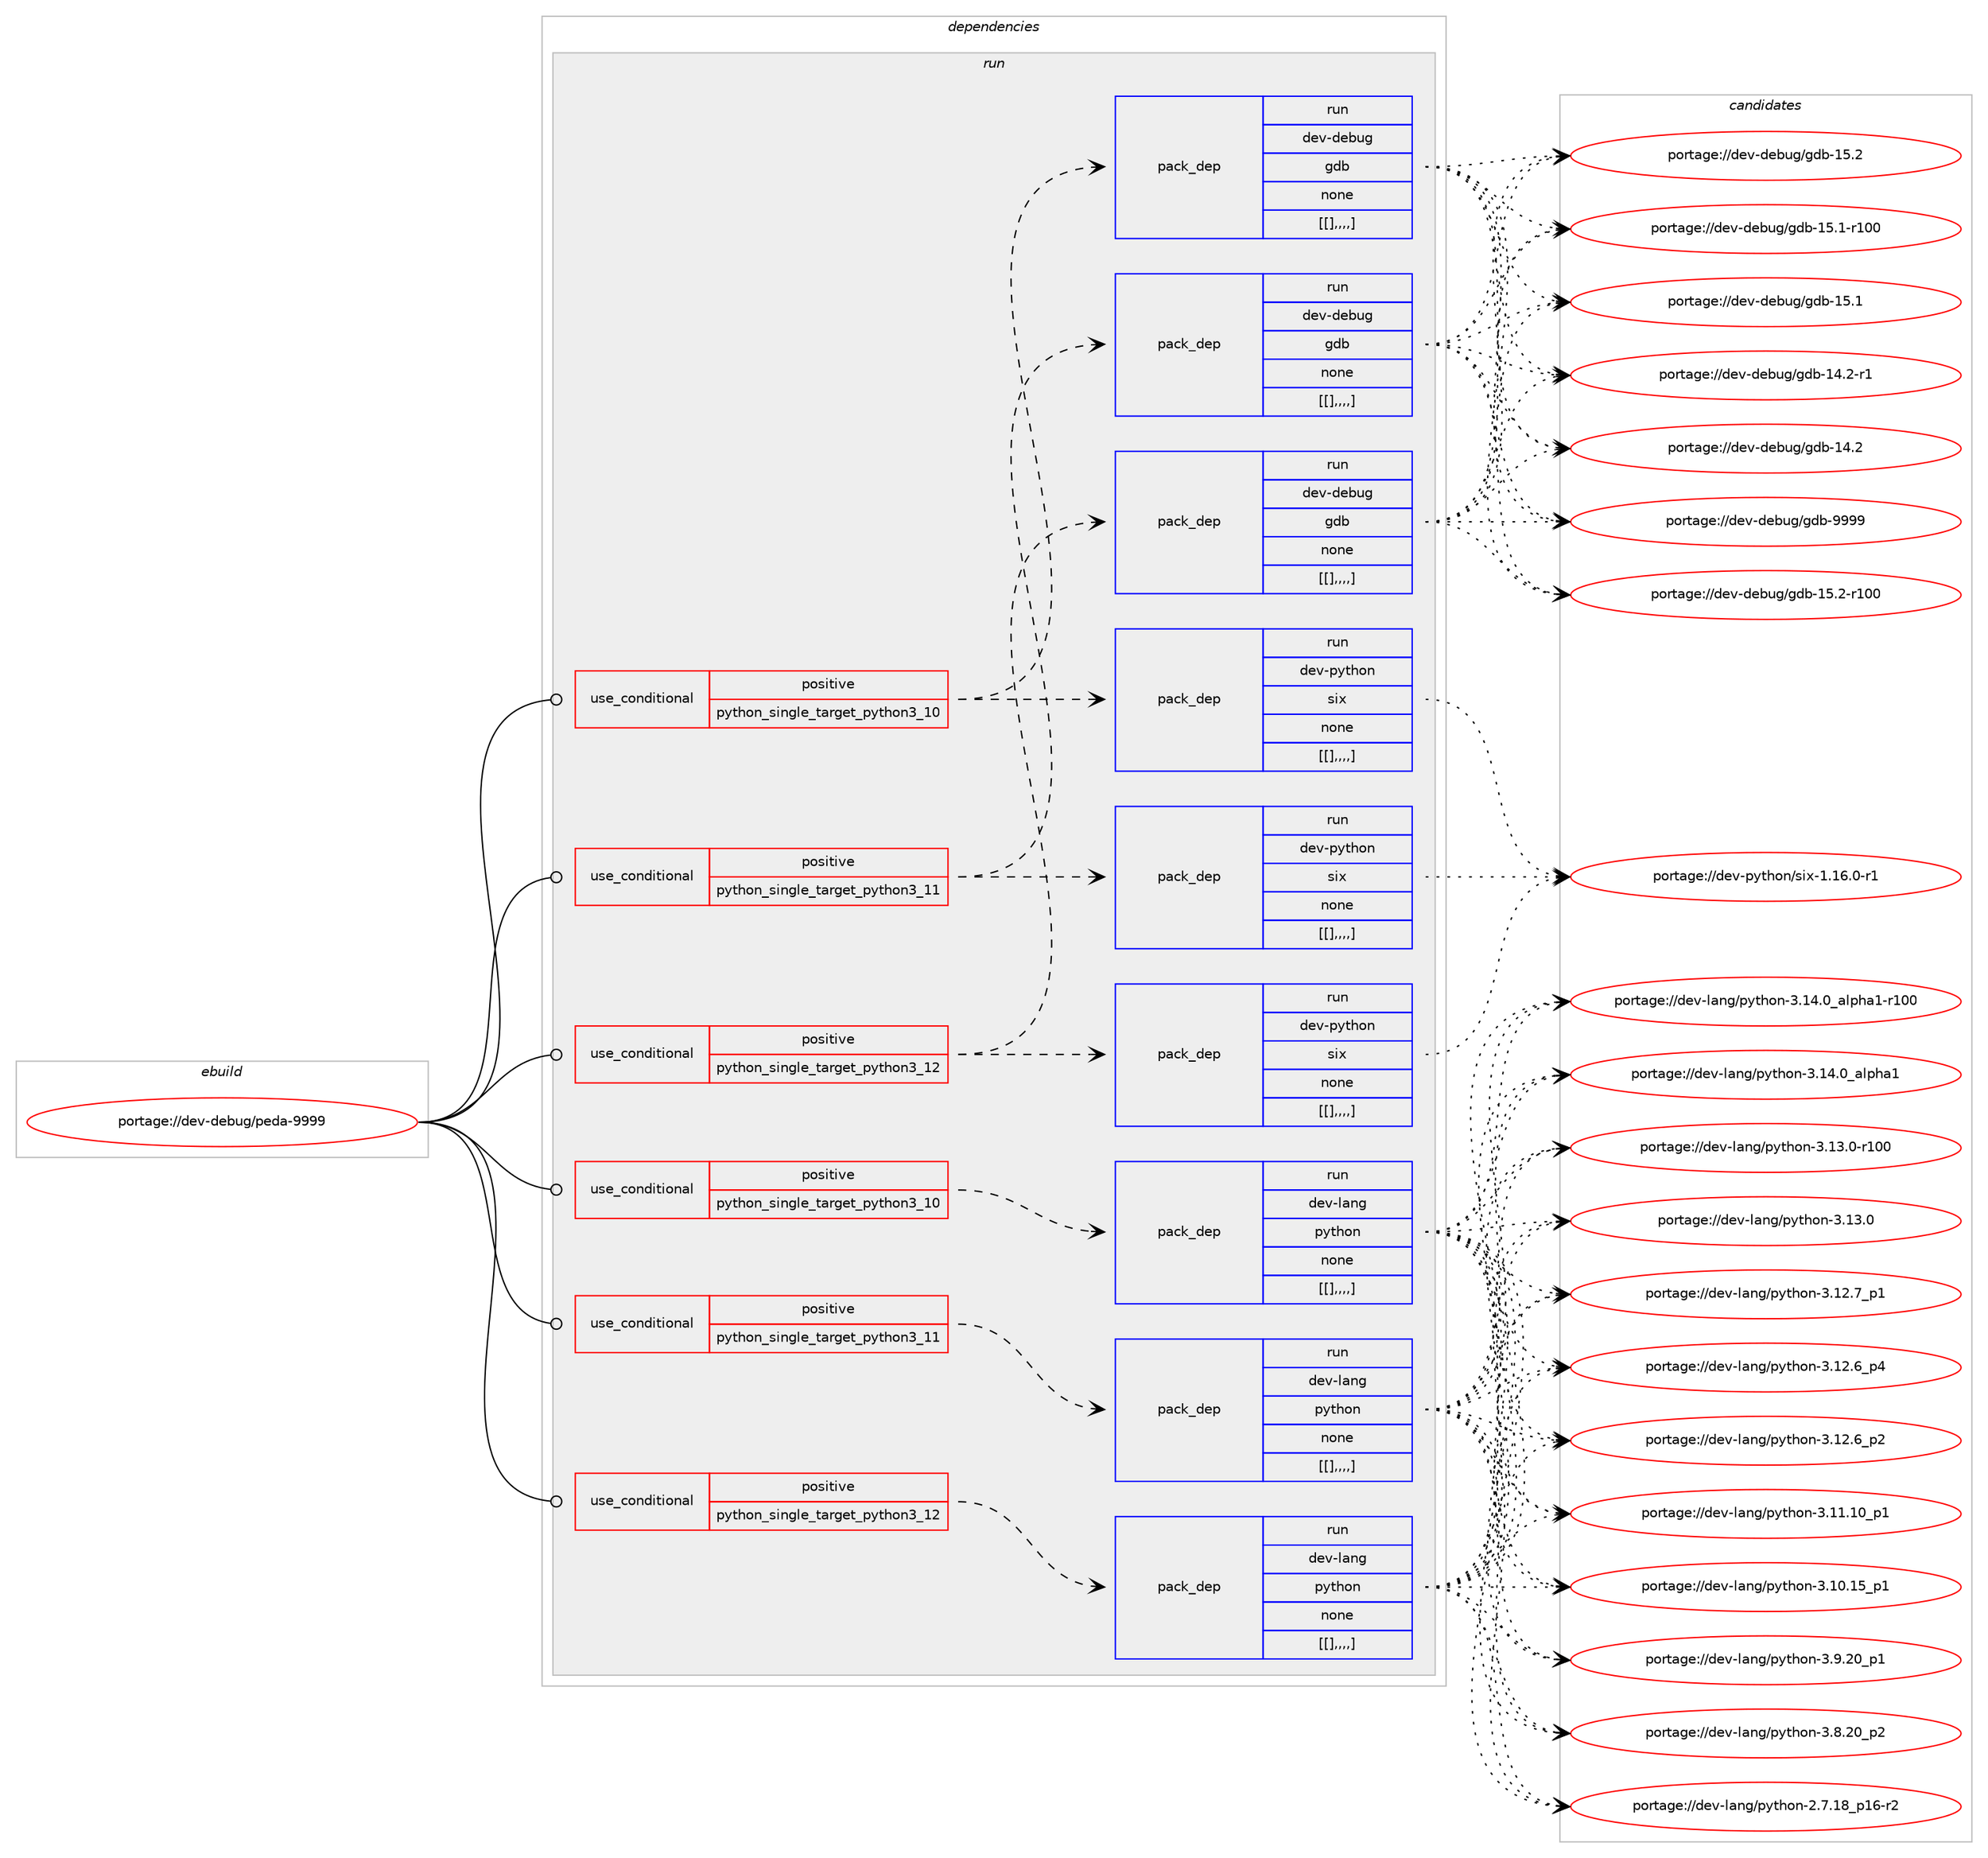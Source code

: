 digraph prolog {

# *************
# Graph options
# *************

newrank=true;
concentrate=true;
compound=true;
graph [rankdir=LR,fontname=Helvetica,fontsize=10,ranksep=1.5];#, ranksep=2.5, nodesep=0.2];
edge  [arrowhead=vee];
node  [fontname=Helvetica,fontsize=10];

# **********
# The ebuild
# **********

subgraph cluster_leftcol {
color=gray;
label=<<i>ebuild</i>>;
id [label="portage://dev-debug/peda-9999", color=red, width=4, href="../dev-debug/peda-9999.svg"];
}

# ****************
# The dependencies
# ****************

subgraph cluster_midcol {
color=gray;
label=<<i>dependencies</i>>;
subgraph cluster_compile {
fillcolor="#eeeeee";
style=filled;
label=<<i>compile</i>>;
}
subgraph cluster_compileandrun {
fillcolor="#eeeeee";
style=filled;
label=<<i>compile and run</i>>;
}
subgraph cluster_run {
fillcolor="#eeeeee";
style=filled;
label=<<i>run</i>>;
subgraph cond20465 {
dependency75088 [label=<<TABLE BORDER="0" CELLBORDER="1" CELLSPACING="0" CELLPADDING="4"><TR><TD ROWSPAN="3" CELLPADDING="10">use_conditional</TD></TR><TR><TD>positive</TD></TR><TR><TD>python_single_target_python3_10</TD></TR></TABLE>>, shape=none, color=red];
subgraph pack53594 {
dependency75154 [label=<<TABLE BORDER="0" CELLBORDER="1" CELLSPACING="0" CELLPADDING="4" WIDTH="220"><TR><TD ROWSPAN="6" CELLPADDING="30">pack_dep</TD></TR><TR><TD WIDTH="110">run</TD></TR><TR><TD>dev-debug</TD></TR><TR><TD>gdb</TD></TR><TR><TD>none</TD></TR><TR><TD>[[],,,,]</TD></TR></TABLE>>, shape=none, color=blue];
}
dependency75088:e -> dependency75154:w [weight=20,style="dashed",arrowhead="vee"];
subgraph pack53625 {
dependency75185 [label=<<TABLE BORDER="0" CELLBORDER="1" CELLSPACING="0" CELLPADDING="4" WIDTH="220"><TR><TD ROWSPAN="6" CELLPADDING="30">pack_dep</TD></TR><TR><TD WIDTH="110">run</TD></TR><TR><TD>dev-python</TD></TR><TR><TD>six</TD></TR><TR><TD>none</TD></TR><TR><TD>[[],,,,]</TD></TR></TABLE>>, shape=none, color=blue];
}
dependency75088:e -> dependency75185:w [weight=20,style="dashed",arrowhead="vee"];
}
id:e -> dependency75088:w [weight=20,style="solid",arrowhead="odot"];
subgraph cond20540 {
dependency75258 [label=<<TABLE BORDER="0" CELLBORDER="1" CELLSPACING="0" CELLPADDING="4"><TR><TD ROWSPAN="3" CELLPADDING="10">use_conditional</TD></TR><TR><TD>positive</TD></TR><TR><TD>python_single_target_python3_10</TD></TR></TABLE>>, shape=none, color=red];
subgraph pack53695 {
dependency75278 [label=<<TABLE BORDER="0" CELLBORDER="1" CELLSPACING="0" CELLPADDING="4" WIDTH="220"><TR><TD ROWSPAN="6" CELLPADDING="30">pack_dep</TD></TR><TR><TD WIDTH="110">run</TD></TR><TR><TD>dev-lang</TD></TR><TR><TD>python</TD></TR><TR><TD>none</TD></TR><TR><TD>[[],,,,]</TD></TR></TABLE>>, shape=none, color=blue];
}
dependency75258:e -> dependency75278:w [weight=20,style="dashed",arrowhead="vee"];
}
id:e -> dependency75258:w [weight=20,style="solid",arrowhead="odot"];
subgraph cond20555 {
dependency75325 [label=<<TABLE BORDER="0" CELLBORDER="1" CELLSPACING="0" CELLPADDING="4"><TR><TD ROWSPAN="3" CELLPADDING="10">use_conditional</TD></TR><TR><TD>positive</TD></TR><TR><TD>python_single_target_python3_11</TD></TR></TABLE>>, shape=none, color=red];
subgraph pack53764 {
dependency75353 [label=<<TABLE BORDER="0" CELLBORDER="1" CELLSPACING="0" CELLPADDING="4" WIDTH="220"><TR><TD ROWSPAN="6" CELLPADDING="30">pack_dep</TD></TR><TR><TD WIDTH="110">run</TD></TR><TR><TD>dev-debug</TD></TR><TR><TD>gdb</TD></TR><TR><TD>none</TD></TR><TR><TD>[[],,,,]</TD></TR></TABLE>>, shape=none, color=blue];
}
dependency75325:e -> dependency75353:w [weight=20,style="dashed",arrowhead="vee"];
subgraph pack53768 {
dependency75377 [label=<<TABLE BORDER="0" CELLBORDER="1" CELLSPACING="0" CELLPADDING="4" WIDTH="220"><TR><TD ROWSPAN="6" CELLPADDING="30">pack_dep</TD></TR><TR><TD WIDTH="110">run</TD></TR><TR><TD>dev-python</TD></TR><TR><TD>six</TD></TR><TR><TD>none</TD></TR><TR><TD>[[],,,,]</TD></TR></TABLE>>, shape=none, color=blue];
}
dependency75325:e -> dependency75377:w [weight=20,style="dashed",arrowhead="vee"];
}
id:e -> dependency75325:w [weight=20,style="solid",arrowhead="odot"];
subgraph cond20596 {
dependency75453 [label=<<TABLE BORDER="0" CELLBORDER="1" CELLSPACING="0" CELLPADDING="4"><TR><TD ROWSPAN="3" CELLPADDING="10">use_conditional</TD></TR><TR><TD>positive</TD></TR><TR><TD>python_single_target_python3_11</TD></TR></TABLE>>, shape=none, color=red];
subgraph pack53836 {
dependency75479 [label=<<TABLE BORDER="0" CELLBORDER="1" CELLSPACING="0" CELLPADDING="4" WIDTH="220"><TR><TD ROWSPAN="6" CELLPADDING="30">pack_dep</TD></TR><TR><TD WIDTH="110">run</TD></TR><TR><TD>dev-lang</TD></TR><TR><TD>python</TD></TR><TR><TD>none</TD></TR><TR><TD>[[],,,,]</TD></TR></TABLE>>, shape=none, color=blue];
}
dependency75453:e -> dependency75479:w [weight=20,style="dashed",arrowhead="vee"];
}
id:e -> dependency75453:w [weight=20,style="solid",arrowhead="odot"];
subgraph cond20611 {
dependency75548 [label=<<TABLE BORDER="0" CELLBORDER="1" CELLSPACING="0" CELLPADDING="4"><TR><TD ROWSPAN="3" CELLPADDING="10">use_conditional</TD></TR><TR><TD>positive</TD></TR><TR><TD>python_single_target_python3_12</TD></TR></TABLE>>, shape=none, color=red];
subgraph pack53912 {
dependency75551 [label=<<TABLE BORDER="0" CELLBORDER="1" CELLSPACING="0" CELLPADDING="4" WIDTH="220"><TR><TD ROWSPAN="6" CELLPADDING="30">pack_dep</TD></TR><TR><TD WIDTH="110">run</TD></TR><TR><TD>dev-debug</TD></TR><TR><TD>gdb</TD></TR><TR><TD>none</TD></TR><TR><TD>[[],,,,]</TD></TR></TABLE>>, shape=none, color=blue];
}
dependency75548:e -> dependency75551:w [weight=20,style="dashed",arrowhead="vee"];
subgraph pack53917 {
dependency75554 [label=<<TABLE BORDER="0" CELLBORDER="1" CELLSPACING="0" CELLPADDING="4" WIDTH="220"><TR><TD ROWSPAN="6" CELLPADDING="30">pack_dep</TD></TR><TR><TD WIDTH="110">run</TD></TR><TR><TD>dev-python</TD></TR><TR><TD>six</TD></TR><TR><TD>none</TD></TR><TR><TD>[[],,,,]</TD></TR></TABLE>>, shape=none, color=blue];
}
dependency75548:e -> dependency75554:w [weight=20,style="dashed",arrowhead="vee"];
}
id:e -> dependency75548:w [weight=20,style="solid",arrowhead="odot"];
subgraph cond20634 {
dependency75608 [label=<<TABLE BORDER="0" CELLBORDER="1" CELLSPACING="0" CELLPADDING="4"><TR><TD ROWSPAN="3" CELLPADDING="10">use_conditional</TD></TR><TR><TD>positive</TD></TR><TR><TD>python_single_target_python3_12</TD></TR></TABLE>>, shape=none, color=red];
subgraph pack53953 {
dependency75611 [label=<<TABLE BORDER="0" CELLBORDER="1" CELLSPACING="0" CELLPADDING="4" WIDTH="220"><TR><TD ROWSPAN="6" CELLPADDING="30">pack_dep</TD></TR><TR><TD WIDTH="110">run</TD></TR><TR><TD>dev-lang</TD></TR><TR><TD>python</TD></TR><TR><TD>none</TD></TR><TR><TD>[[],,,,]</TD></TR></TABLE>>, shape=none, color=blue];
}
dependency75608:e -> dependency75611:w [weight=20,style="dashed",arrowhead="vee"];
}
id:e -> dependency75608:w [weight=20,style="solid",arrowhead="odot"];
}
}

# **************
# The candidates
# **************

subgraph cluster_choices {
rank=same;
color=gray;
label=<<i>candidates</i>>;

subgraph choice52382 {
color=black;
nodesep=1;
choice100101118451001019811710347103100984557575757 [label="portage://dev-debug/gdb-9999", color=red, width=4,href="../dev-debug/gdb-9999.svg"];
choice10010111845100101981171034710310098454953465045114494848 [label="portage://dev-debug/gdb-15.2-r100", color=red, width=4,href="../dev-debug/gdb-15.2-r100.svg"];
choice100101118451001019811710347103100984549534650 [label="portage://dev-debug/gdb-15.2", color=red, width=4,href="../dev-debug/gdb-15.2.svg"];
choice10010111845100101981171034710310098454953464945114494848 [label="portage://dev-debug/gdb-15.1-r100", color=red, width=4,href="../dev-debug/gdb-15.1-r100.svg"];
choice100101118451001019811710347103100984549534649 [label="portage://dev-debug/gdb-15.1", color=red, width=4,href="../dev-debug/gdb-15.1.svg"];
choice1001011184510010198117103471031009845495246504511449 [label="portage://dev-debug/gdb-14.2-r1", color=red, width=4,href="../dev-debug/gdb-14.2-r1.svg"];
choice100101118451001019811710347103100984549524650 [label="portage://dev-debug/gdb-14.2", color=red, width=4,href="../dev-debug/gdb-14.2.svg"];
dependency75154:e -> choice100101118451001019811710347103100984557575757:w [style=dotted,weight="100"];
dependency75154:e -> choice10010111845100101981171034710310098454953465045114494848:w [style=dotted,weight="100"];
dependency75154:e -> choice100101118451001019811710347103100984549534650:w [style=dotted,weight="100"];
dependency75154:e -> choice10010111845100101981171034710310098454953464945114494848:w [style=dotted,weight="100"];
dependency75154:e -> choice100101118451001019811710347103100984549534649:w [style=dotted,weight="100"];
dependency75154:e -> choice1001011184510010198117103471031009845495246504511449:w [style=dotted,weight="100"];
dependency75154:e -> choice100101118451001019811710347103100984549524650:w [style=dotted,weight="100"];
}
subgraph choice52385 {
color=black;
nodesep=1;
choice1001011184511212111610411111047115105120454946495446484511449 [label="portage://dev-python/six-1.16.0-r1", color=red, width=4,href="../dev-python/six-1.16.0-r1.svg"];
dependency75185:e -> choice1001011184511212111610411111047115105120454946495446484511449:w [style=dotted,weight="100"];
}
subgraph choice52386 {
color=black;
nodesep=1;
choice100101118451089711010347112121116104111110455146495246489597108112104974945114494848 [label="portage://dev-lang/python-3.14.0_alpha1-r100", color=red, width=4,href="../dev-lang/python-3.14.0_alpha1-r100.svg"];
choice1001011184510897110103471121211161041111104551464952464895971081121049749 [label="portage://dev-lang/python-3.14.0_alpha1", color=red, width=4,href="../dev-lang/python-3.14.0_alpha1.svg"];
choice1001011184510897110103471121211161041111104551464951464845114494848 [label="portage://dev-lang/python-3.13.0-r100", color=red, width=4,href="../dev-lang/python-3.13.0-r100.svg"];
choice10010111845108971101034711212111610411111045514649514648 [label="portage://dev-lang/python-3.13.0", color=red, width=4,href="../dev-lang/python-3.13.0.svg"];
choice100101118451089711010347112121116104111110455146495046559511249 [label="portage://dev-lang/python-3.12.7_p1", color=red, width=4,href="../dev-lang/python-3.12.7_p1.svg"];
choice100101118451089711010347112121116104111110455146495046549511252 [label="portage://dev-lang/python-3.12.6_p4", color=red, width=4,href="../dev-lang/python-3.12.6_p4.svg"];
choice100101118451089711010347112121116104111110455146495046549511250 [label="portage://dev-lang/python-3.12.6_p2", color=red, width=4,href="../dev-lang/python-3.12.6_p2.svg"];
choice10010111845108971101034711212111610411111045514649494649489511249 [label="portage://dev-lang/python-3.11.10_p1", color=red, width=4,href="../dev-lang/python-3.11.10_p1.svg"];
choice10010111845108971101034711212111610411111045514649484649539511249 [label="portage://dev-lang/python-3.10.15_p1", color=red, width=4,href="../dev-lang/python-3.10.15_p1.svg"];
choice100101118451089711010347112121116104111110455146574650489511249 [label="portage://dev-lang/python-3.9.20_p1", color=red, width=4,href="../dev-lang/python-3.9.20_p1.svg"];
choice100101118451089711010347112121116104111110455146564650489511250 [label="portage://dev-lang/python-3.8.20_p2", color=red, width=4,href="../dev-lang/python-3.8.20_p2.svg"];
choice100101118451089711010347112121116104111110455046554649569511249544511450 [label="portage://dev-lang/python-2.7.18_p16-r2", color=red, width=4,href="../dev-lang/python-2.7.18_p16-r2.svg"];
dependency75278:e -> choice100101118451089711010347112121116104111110455146495246489597108112104974945114494848:w [style=dotted,weight="100"];
dependency75278:e -> choice1001011184510897110103471121211161041111104551464952464895971081121049749:w [style=dotted,weight="100"];
dependency75278:e -> choice1001011184510897110103471121211161041111104551464951464845114494848:w [style=dotted,weight="100"];
dependency75278:e -> choice10010111845108971101034711212111610411111045514649514648:w [style=dotted,weight="100"];
dependency75278:e -> choice100101118451089711010347112121116104111110455146495046559511249:w [style=dotted,weight="100"];
dependency75278:e -> choice100101118451089711010347112121116104111110455146495046549511252:w [style=dotted,weight="100"];
dependency75278:e -> choice100101118451089711010347112121116104111110455146495046549511250:w [style=dotted,weight="100"];
dependency75278:e -> choice10010111845108971101034711212111610411111045514649494649489511249:w [style=dotted,weight="100"];
dependency75278:e -> choice10010111845108971101034711212111610411111045514649484649539511249:w [style=dotted,weight="100"];
dependency75278:e -> choice100101118451089711010347112121116104111110455146574650489511249:w [style=dotted,weight="100"];
dependency75278:e -> choice100101118451089711010347112121116104111110455146564650489511250:w [style=dotted,weight="100"];
dependency75278:e -> choice100101118451089711010347112121116104111110455046554649569511249544511450:w [style=dotted,weight="100"];
}
subgraph choice52394 {
color=black;
nodesep=1;
choice100101118451001019811710347103100984557575757 [label="portage://dev-debug/gdb-9999", color=red, width=4,href="../dev-debug/gdb-9999.svg"];
choice10010111845100101981171034710310098454953465045114494848 [label="portage://dev-debug/gdb-15.2-r100", color=red, width=4,href="../dev-debug/gdb-15.2-r100.svg"];
choice100101118451001019811710347103100984549534650 [label="portage://dev-debug/gdb-15.2", color=red, width=4,href="../dev-debug/gdb-15.2.svg"];
choice10010111845100101981171034710310098454953464945114494848 [label="portage://dev-debug/gdb-15.1-r100", color=red, width=4,href="../dev-debug/gdb-15.1-r100.svg"];
choice100101118451001019811710347103100984549534649 [label="portage://dev-debug/gdb-15.1", color=red, width=4,href="../dev-debug/gdb-15.1.svg"];
choice1001011184510010198117103471031009845495246504511449 [label="portage://dev-debug/gdb-14.2-r1", color=red, width=4,href="../dev-debug/gdb-14.2-r1.svg"];
choice100101118451001019811710347103100984549524650 [label="portage://dev-debug/gdb-14.2", color=red, width=4,href="../dev-debug/gdb-14.2.svg"];
dependency75353:e -> choice100101118451001019811710347103100984557575757:w [style=dotted,weight="100"];
dependency75353:e -> choice10010111845100101981171034710310098454953465045114494848:w [style=dotted,weight="100"];
dependency75353:e -> choice100101118451001019811710347103100984549534650:w [style=dotted,weight="100"];
dependency75353:e -> choice10010111845100101981171034710310098454953464945114494848:w [style=dotted,weight="100"];
dependency75353:e -> choice100101118451001019811710347103100984549534649:w [style=dotted,weight="100"];
dependency75353:e -> choice1001011184510010198117103471031009845495246504511449:w [style=dotted,weight="100"];
dependency75353:e -> choice100101118451001019811710347103100984549524650:w [style=dotted,weight="100"];
}
subgraph choice52398 {
color=black;
nodesep=1;
choice1001011184511212111610411111047115105120454946495446484511449 [label="portage://dev-python/six-1.16.0-r1", color=red, width=4,href="../dev-python/six-1.16.0-r1.svg"];
dependency75377:e -> choice1001011184511212111610411111047115105120454946495446484511449:w [style=dotted,weight="100"];
}
subgraph choice52419 {
color=black;
nodesep=1;
choice100101118451089711010347112121116104111110455146495246489597108112104974945114494848 [label="portage://dev-lang/python-3.14.0_alpha1-r100", color=red, width=4,href="../dev-lang/python-3.14.0_alpha1-r100.svg"];
choice1001011184510897110103471121211161041111104551464952464895971081121049749 [label="portage://dev-lang/python-3.14.0_alpha1", color=red, width=4,href="../dev-lang/python-3.14.0_alpha1.svg"];
choice1001011184510897110103471121211161041111104551464951464845114494848 [label="portage://dev-lang/python-3.13.0-r100", color=red, width=4,href="../dev-lang/python-3.13.0-r100.svg"];
choice10010111845108971101034711212111610411111045514649514648 [label="portage://dev-lang/python-3.13.0", color=red, width=4,href="../dev-lang/python-3.13.0.svg"];
choice100101118451089711010347112121116104111110455146495046559511249 [label="portage://dev-lang/python-3.12.7_p1", color=red, width=4,href="../dev-lang/python-3.12.7_p1.svg"];
choice100101118451089711010347112121116104111110455146495046549511252 [label="portage://dev-lang/python-3.12.6_p4", color=red, width=4,href="../dev-lang/python-3.12.6_p4.svg"];
choice100101118451089711010347112121116104111110455146495046549511250 [label="portage://dev-lang/python-3.12.6_p2", color=red, width=4,href="../dev-lang/python-3.12.6_p2.svg"];
choice10010111845108971101034711212111610411111045514649494649489511249 [label="portage://dev-lang/python-3.11.10_p1", color=red, width=4,href="../dev-lang/python-3.11.10_p1.svg"];
choice10010111845108971101034711212111610411111045514649484649539511249 [label="portage://dev-lang/python-3.10.15_p1", color=red, width=4,href="../dev-lang/python-3.10.15_p1.svg"];
choice100101118451089711010347112121116104111110455146574650489511249 [label="portage://dev-lang/python-3.9.20_p1", color=red, width=4,href="../dev-lang/python-3.9.20_p1.svg"];
choice100101118451089711010347112121116104111110455146564650489511250 [label="portage://dev-lang/python-3.8.20_p2", color=red, width=4,href="../dev-lang/python-3.8.20_p2.svg"];
choice100101118451089711010347112121116104111110455046554649569511249544511450 [label="portage://dev-lang/python-2.7.18_p16-r2", color=red, width=4,href="../dev-lang/python-2.7.18_p16-r2.svg"];
dependency75479:e -> choice100101118451089711010347112121116104111110455146495246489597108112104974945114494848:w [style=dotted,weight="100"];
dependency75479:e -> choice1001011184510897110103471121211161041111104551464952464895971081121049749:w [style=dotted,weight="100"];
dependency75479:e -> choice1001011184510897110103471121211161041111104551464951464845114494848:w [style=dotted,weight="100"];
dependency75479:e -> choice10010111845108971101034711212111610411111045514649514648:w [style=dotted,weight="100"];
dependency75479:e -> choice100101118451089711010347112121116104111110455146495046559511249:w [style=dotted,weight="100"];
dependency75479:e -> choice100101118451089711010347112121116104111110455146495046549511252:w [style=dotted,weight="100"];
dependency75479:e -> choice100101118451089711010347112121116104111110455146495046549511250:w [style=dotted,weight="100"];
dependency75479:e -> choice10010111845108971101034711212111610411111045514649494649489511249:w [style=dotted,weight="100"];
dependency75479:e -> choice10010111845108971101034711212111610411111045514649484649539511249:w [style=dotted,weight="100"];
dependency75479:e -> choice100101118451089711010347112121116104111110455146574650489511249:w [style=dotted,weight="100"];
dependency75479:e -> choice100101118451089711010347112121116104111110455146564650489511250:w [style=dotted,weight="100"];
dependency75479:e -> choice100101118451089711010347112121116104111110455046554649569511249544511450:w [style=dotted,weight="100"];
}
subgraph choice52458 {
color=black;
nodesep=1;
choice100101118451001019811710347103100984557575757 [label="portage://dev-debug/gdb-9999", color=red, width=4,href="../dev-debug/gdb-9999.svg"];
choice10010111845100101981171034710310098454953465045114494848 [label="portage://dev-debug/gdb-15.2-r100", color=red, width=4,href="../dev-debug/gdb-15.2-r100.svg"];
choice100101118451001019811710347103100984549534650 [label="portage://dev-debug/gdb-15.2", color=red, width=4,href="../dev-debug/gdb-15.2.svg"];
choice10010111845100101981171034710310098454953464945114494848 [label="portage://dev-debug/gdb-15.1-r100", color=red, width=4,href="../dev-debug/gdb-15.1-r100.svg"];
choice100101118451001019811710347103100984549534649 [label="portage://dev-debug/gdb-15.1", color=red, width=4,href="../dev-debug/gdb-15.1.svg"];
choice1001011184510010198117103471031009845495246504511449 [label="portage://dev-debug/gdb-14.2-r1", color=red, width=4,href="../dev-debug/gdb-14.2-r1.svg"];
choice100101118451001019811710347103100984549524650 [label="portage://dev-debug/gdb-14.2", color=red, width=4,href="../dev-debug/gdb-14.2.svg"];
dependency75551:e -> choice100101118451001019811710347103100984557575757:w [style=dotted,weight="100"];
dependency75551:e -> choice10010111845100101981171034710310098454953465045114494848:w [style=dotted,weight="100"];
dependency75551:e -> choice100101118451001019811710347103100984549534650:w [style=dotted,weight="100"];
dependency75551:e -> choice10010111845100101981171034710310098454953464945114494848:w [style=dotted,weight="100"];
dependency75551:e -> choice100101118451001019811710347103100984549534649:w [style=dotted,weight="100"];
dependency75551:e -> choice1001011184510010198117103471031009845495246504511449:w [style=dotted,weight="100"];
dependency75551:e -> choice100101118451001019811710347103100984549524650:w [style=dotted,weight="100"];
}
subgraph choice52463 {
color=black;
nodesep=1;
choice1001011184511212111610411111047115105120454946495446484511449 [label="portage://dev-python/six-1.16.0-r1", color=red, width=4,href="../dev-python/six-1.16.0-r1.svg"];
dependency75554:e -> choice1001011184511212111610411111047115105120454946495446484511449:w [style=dotted,weight="100"];
}
subgraph choice52524 {
color=black;
nodesep=1;
choice100101118451089711010347112121116104111110455146495246489597108112104974945114494848 [label="portage://dev-lang/python-3.14.0_alpha1-r100", color=red, width=4,href="../dev-lang/python-3.14.0_alpha1-r100.svg"];
choice1001011184510897110103471121211161041111104551464952464895971081121049749 [label="portage://dev-lang/python-3.14.0_alpha1", color=red, width=4,href="../dev-lang/python-3.14.0_alpha1.svg"];
choice1001011184510897110103471121211161041111104551464951464845114494848 [label="portage://dev-lang/python-3.13.0-r100", color=red, width=4,href="../dev-lang/python-3.13.0-r100.svg"];
choice10010111845108971101034711212111610411111045514649514648 [label="portage://dev-lang/python-3.13.0", color=red, width=4,href="../dev-lang/python-3.13.0.svg"];
choice100101118451089711010347112121116104111110455146495046559511249 [label="portage://dev-lang/python-3.12.7_p1", color=red, width=4,href="../dev-lang/python-3.12.7_p1.svg"];
choice100101118451089711010347112121116104111110455146495046549511252 [label="portage://dev-lang/python-3.12.6_p4", color=red, width=4,href="../dev-lang/python-3.12.6_p4.svg"];
choice100101118451089711010347112121116104111110455146495046549511250 [label="portage://dev-lang/python-3.12.6_p2", color=red, width=4,href="../dev-lang/python-3.12.6_p2.svg"];
choice10010111845108971101034711212111610411111045514649494649489511249 [label="portage://dev-lang/python-3.11.10_p1", color=red, width=4,href="../dev-lang/python-3.11.10_p1.svg"];
choice10010111845108971101034711212111610411111045514649484649539511249 [label="portage://dev-lang/python-3.10.15_p1", color=red, width=4,href="../dev-lang/python-3.10.15_p1.svg"];
choice100101118451089711010347112121116104111110455146574650489511249 [label="portage://dev-lang/python-3.9.20_p1", color=red, width=4,href="../dev-lang/python-3.9.20_p1.svg"];
choice100101118451089711010347112121116104111110455146564650489511250 [label="portage://dev-lang/python-3.8.20_p2", color=red, width=4,href="../dev-lang/python-3.8.20_p2.svg"];
choice100101118451089711010347112121116104111110455046554649569511249544511450 [label="portage://dev-lang/python-2.7.18_p16-r2", color=red, width=4,href="../dev-lang/python-2.7.18_p16-r2.svg"];
dependency75611:e -> choice100101118451089711010347112121116104111110455146495246489597108112104974945114494848:w [style=dotted,weight="100"];
dependency75611:e -> choice1001011184510897110103471121211161041111104551464952464895971081121049749:w [style=dotted,weight="100"];
dependency75611:e -> choice1001011184510897110103471121211161041111104551464951464845114494848:w [style=dotted,weight="100"];
dependency75611:e -> choice10010111845108971101034711212111610411111045514649514648:w [style=dotted,weight="100"];
dependency75611:e -> choice100101118451089711010347112121116104111110455146495046559511249:w [style=dotted,weight="100"];
dependency75611:e -> choice100101118451089711010347112121116104111110455146495046549511252:w [style=dotted,weight="100"];
dependency75611:e -> choice100101118451089711010347112121116104111110455146495046549511250:w [style=dotted,weight="100"];
dependency75611:e -> choice10010111845108971101034711212111610411111045514649494649489511249:w [style=dotted,weight="100"];
dependency75611:e -> choice10010111845108971101034711212111610411111045514649484649539511249:w [style=dotted,weight="100"];
dependency75611:e -> choice100101118451089711010347112121116104111110455146574650489511249:w [style=dotted,weight="100"];
dependency75611:e -> choice100101118451089711010347112121116104111110455146564650489511250:w [style=dotted,weight="100"];
dependency75611:e -> choice100101118451089711010347112121116104111110455046554649569511249544511450:w [style=dotted,weight="100"];
}
}

}

